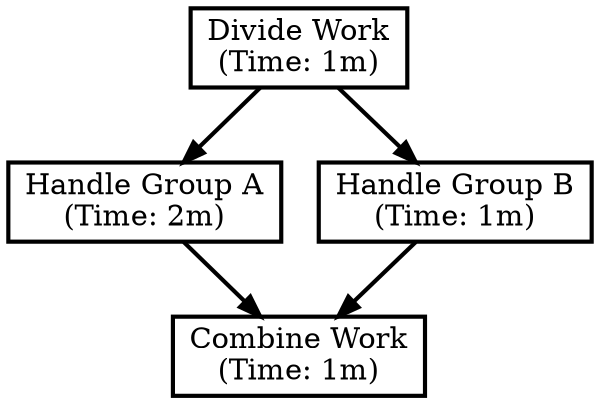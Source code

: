 digraph G { 
  0 [shape=box,penwidth=2,label="Combine Work\n(Time: 1m)"];
  1 [shape=box,penwidth=2,label="Divide Work\n(Time: 1m)"];
  2 [shape=box,penwidth=2,label="Handle Group A\n(Time: 2m)"];
  3 [shape=box,penwidth=2,label="Handle Group B\n(Time: 1m)"];
  2 -> 0 [style=bold]
  3 -> 0 [style=bold]
  1 -> 2 [style=bold]
  1 -> 3 [style=bold]
}